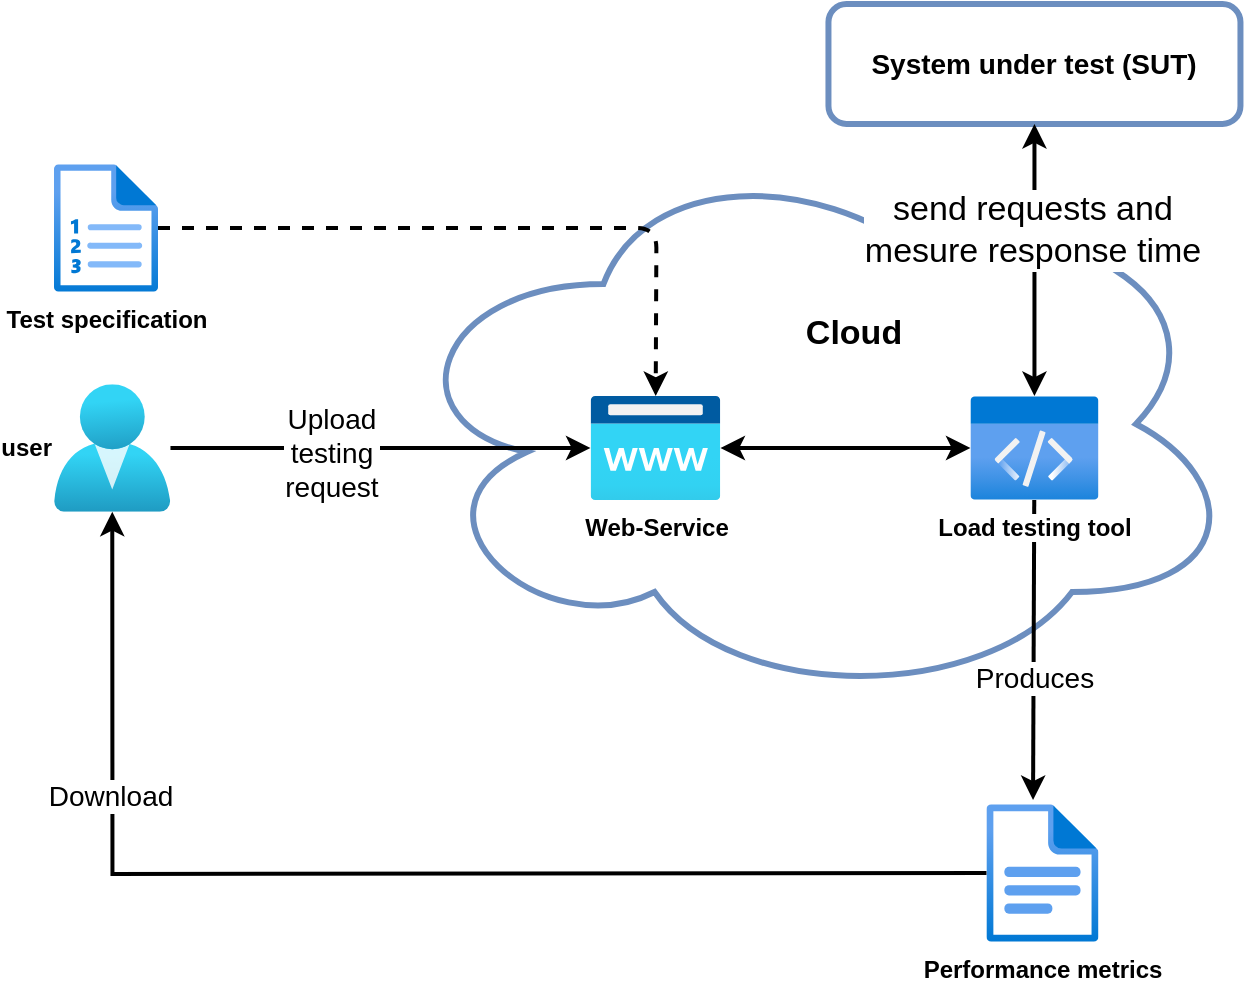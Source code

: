 <mxfile version="15.8.7" type="device"><diagram id="M-mdCgOV4gyrV_VDAVOd" name="Seite-1"><mxGraphModel dx="525" dy="408" grid="1" gridSize="10" guides="1" tooltips="1" connect="1" arrows="1" fold="1" page="1" pageScale="1" pageWidth="827" pageHeight="1169" math="0" shadow="0"><root><mxCell id="0"/><mxCell id="1" parent="0"/><mxCell id="JOIKE3mxAOFGKBeM_eHd-6" value="" style="ellipse;shape=cloud;whiteSpace=wrap;html=1;strokeColor=#6C8EBF;fillColor=none;strokeWidth=3;" parent="1" vertex="1"><mxGeometry x="208.23" y="90" width="426" height="280" as="geometry"/></mxCell><mxCell id="JOIKE3mxAOFGKBeM_eHd-1" value="Performance metrics" style="aspect=fixed;html=1;points=[];align=center;image;fontSize=12;image=img/lib/azure2/general/File.svg;fontStyle=1" parent="1" vertex="1"><mxGeometry x="506.23" y="420" width="56.0" height="69" as="geometry"/></mxCell><mxCell id="JOIKE3mxAOFGKBeM_eHd-3" value="user" style="aspect=fixed;html=1;points=[];align=right;image;fontSize=12;image=img/lib/azure2/identity/Users.svg;fontStyle=1;labelPosition=left;verticalLabelPosition=middle;verticalAlign=middle;" parent="1" vertex="1"><mxGeometry x="40" y="210.16" width="58.23" height="63.69" as="geometry"/></mxCell><mxCell id="JOIKE3mxAOFGKBeM_eHd-4" value="Test specification" style="aspect=fixed;html=1;points=[];align=center;image;fontSize=12;image=img/lib/azure2/azure_stack/Plans.svg;fontStyle=1" parent="1" vertex="1"><mxGeometry x="40" y="100" width="52" height="64" as="geometry"/></mxCell><mxCell id="JOIKE3mxAOFGKBeM_eHd-5" value="Web-Service" style="aspect=fixed;html=1;points=[];align=center;image;fontSize=12;image=img/lib/azure2/app_services/App_Service_Domains.svg;fontStyle=1" parent="1" vertex="1"><mxGeometry x="308.23" y="216" width="65" height="52" as="geometry"/></mxCell><mxCell id="JOIKE3mxAOFGKBeM_eHd-7" value="System under test (SUT)" style="rounded=1;whiteSpace=wrap;html=1;strokeColor=#6C8EBF;strokeWidth=3;fillColor=none;fontSize=14;fontStyle=1" parent="1" vertex="1"><mxGeometry x="427.23" y="20" width="206" height="60" as="geometry"/></mxCell><mxCell id="JOIKE3mxAOFGKBeM_eHd-10" value="" style="endArrow=classic;startArrow=classic;html=1;rounded=0;fontSize=14;strokeWidth=2;" parent="1" source="JOIKE3mxAOFGKBeM_eHd-5" target="JOIKE3mxAOFGKBeM_eHd-2" edge="1"><mxGeometry width="50" height="50" relative="1" as="geometry"><mxPoint x="358.23" y="290" as="sourcePoint"/><mxPoint x="408.23" y="240" as="targetPoint"/></mxGeometry></mxCell><mxCell id="JOIKE3mxAOFGKBeM_eHd-11" value="" style="endArrow=classic;html=1;rounded=0;fontSize=14;entryX=0.416;entryY=-0.029;entryDx=0;entryDy=0;entryPerimeter=0;strokeWidth=2;" parent="1" source="JOIKE3mxAOFGKBeM_eHd-2" target="JOIKE3mxAOFGKBeM_eHd-1" edge="1"><mxGeometry width="50" height="50" relative="1" as="geometry"><mxPoint x="488.23" y="340" as="sourcePoint"/><mxPoint x="538.23" y="290" as="targetPoint"/></mxGeometry></mxCell><mxCell id="JOIKE3mxAOFGKBeM_eHd-15" value="Produces" style="edgeLabel;html=1;align=center;verticalAlign=middle;resizable=0;points=[];fontSize=14;fontColor=default;" parent="JOIKE3mxAOFGKBeM_eHd-11" vertex="1" connectable="0"><mxGeometry x="0.181" relative="1" as="geometry"><mxPoint as="offset"/></mxGeometry></mxCell><mxCell id="JOIKE3mxAOFGKBeM_eHd-2" value="Load testing tool" style="aspect=fixed;html=1;points=[];align=center;image;fontSize=12;image=img/lib/azure2/general/Code.svg;fontStyle=1;labelBackgroundColor=#FFFFFF;labelBorderColor=none;fontColor=default;" parent="1" vertex="1"><mxGeometry x="498.23" y="216" width="64" height="52" as="geometry"/></mxCell><mxCell id="JOIKE3mxAOFGKBeM_eHd-12" value="" style="endArrow=classic;startArrow=classic;html=1;rounded=0;fontSize=14;fontColor=default;strokeWidth=2;" parent="1" source="JOIKE3mxAOFGKBeM_eHd-2" target="JOIKE3mxAOFGKBeM_eHd-7" edge="1"><mxGeometry width="50" height="50" relative="1" as="geometry"><mxPoint x="498.23" y="130" as="sourcePoint"/><mxPoint x="548.23" y="80" as="targetPoint"/></mxGeometry></mxCell><mxCell id="JOIKE3mxAOFGKBeM_eHd-21" value="send requests and&lt;br&gt;mesure response time" style="edgeLabel;html=1;align=center;verticalAlign=middle;resizable=0;points=[];fontSize=17;fontColor=default;" parent="JOIKE3mxAOFGKBeM_eHd-12" vertex="1" connectable="0"><mxGeometry x="0.218" y="1" relative="1" as="geometry"><mxPoint as="offset"/></mxGeometry></mxCell><mxCell id="JOIKE3mxAOFGKBeM_eHd-13" value="" style="endArrow=classic;html=1;rounded=0;fontSize=14;fontColor=default;strokeWidth=2;" parent="1" source="JOIKE3mxAOFGKBeM_eHd-1" target="JOIKE3mxAOFGKBeM_eHd-3" edge="1"><mxGeometry width="50" height="50" relative="1" as="geometry"><mxPoint x="468.23" y="490" as="sourcePoint"/><mxPoint x="518.23" y="440" as="targetPoint"/><Array as="points"><mxPoint x="69.23" y="455"/></Array></mxGeometry></mxCell><mxCell id="JOIKE3mxAOFGKBeM_eHd-14" value="Download" style="edgeLabel;html=1;align=center;verticalAlign=middle;resizable=0;points=[];fontSize=14;fontColor=default;" parent="JOIKE3mxAOFGKBeM_eHd-13" vertex="1" connectable="0"><mxGeometry x="0.542" y="1" relative="1" as="geometry"><mxPoint as="offset"/></mxGeometry></mxCell><mxCell id="JOIKE3mxAOFGKBeM_eHd-16" value="" style="endArrow=classic;html=1;rounded=0;fontSize=14;fontColor=default;strokeWidth=2;" parent="1" source="JOIKE3mxAOFGKBeM_eHd-3" target="JOIKE3mxAOFGKBeM_eHd-5" edge="1"><mxGeometry width="50" height="50" relative="1" as="geometry"><mxPoint x="398.23" y="280" as="sourcePoint"/><mxPoint x="448.23" y="230" as="targetPoint"/></mxGeometry></mxCell><mxCell id="JOIKE3mxAOFGKBeM_eHd-17" value="Upload &#10;testing&#10;request" style="edgeLabel;align=center;verticalAlign=middle;resizable=0;points=[];fontSize=14;fontColor=default;labelBorderColor=none;labelBackgroundColor=default;" parent="JOIKE3mxAOFGKBeM_eHd-16" vertex="1" connectable="0"><mxGeometry x="-0.231" y="-1" relative="1" as="geometry"><mxPoint as="offset"/></mxGeometry></mxCell><mxCell id="JOIKE3mxAOFGKBeM_eHd-19" value="" style="endArrow=classic;html=1;rounded=1;fontSize=14;fontColor=default;dashed=1;strokeWidth=2;" parent="1" source="JOIKE3mxAOFGKBeM_eHd-4" target="JOIKE3mxAOFGKBeM_eHd-5" edge="1"><mxGeometry width="50" height="50" relative="1" as="geometry"><mxPoint x="398.23" y="260" as="sourcePoint"/><mxPoint x="448.23" y="210" as="targetPoint"/><Array as="points"><mxPoint x="341.23" y="132"/></Array></mxGeometry></mxCell><mxCell id="JOIKE3mxAOFGKBeM_eHd-20" value="Cloud" style="text;html=1;strokeColor=none;fillColor=none;align=center;verticalAlign=middle;whiteSpace=wrap;rounded=0;labelBackgroundColor=default;labelBorderColor=none;fontSize=17;fontColor=default;fontStyle=1" parent="1" vertex="1"><mxGeometry x="410" y="170" width="60" height="30" as="geometry"/></mxCell></root></mxGraphModel></diagram></mxfile>
